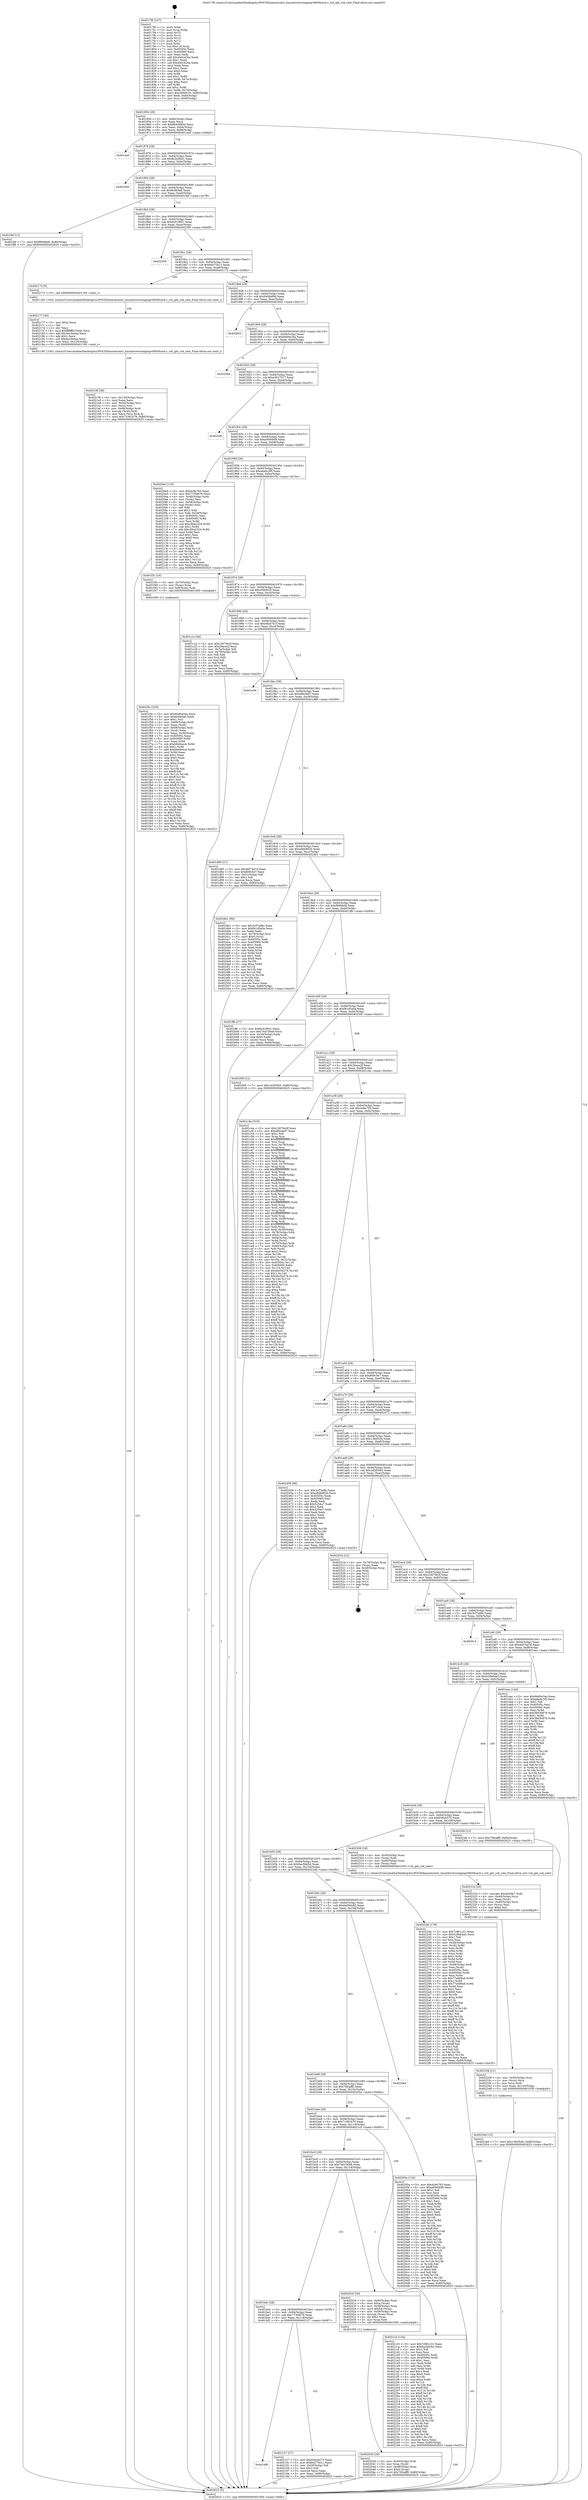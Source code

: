 digraph "0x4017f0" {
  label = "0x4017f0 (/mnt/c/Users/mathe/Desktop/tcc/POCII/binaries/extr_linuxdriversstagingvt6656card.c_vnt_get_cck_rate_Final-ollvm.out::main(0))"
  labelloc = "t"
  node[shape=record]

  Entry [label="",width=0.3,height=0.3,shape=circle,fillcolor=black,style=filled]
  "0x40185b" [label="{
     0x40185b [29]\l
     | [instrs]\l
     &nbsp;&nbsp;0x40185b \<+3\>: mov -0x80(%rbp),%eax\l
     &nbsp;&nbsp;0x40185e \<+2\>: mov %eax,%ecx\l
     &nbsp;&nbsp;0x401860 \<+6\>: sub $0x8b43885d,%ecx\l
     &nbsp;&nbsp;0x401866 \<+6\>: mov %eax,-0x94(%rbp)\l
     &nbsp;&nbsp;0x40186c \<+6\>: mov %ecx,-0x98(%rbp)\l
     &nbsp;&nbsp;0x401872 \<+6\>: je 0000000000401ea0 \<main+0x6b0\>\l
  }"]
  "0x401ea0" [label="{
     0x401ea0\l
  }", style=dashed]
  "0x401878" [label="{
     0x401878 [28]\l
     | [instrs]\l
     &nbsp;&nbsp;0x401878 \<+5\>: jmp 000000000040187d \<main+0x8d\>\l
     &nbsp;&nbsp;0x40187d \<+6\>: mov -0x94(%rbp),%eax\l
     &nbsp;&nbsp;0x401883 \<+5\>: sub $0x8c2e9b81,%eax\l
     &nbsp;&nbsp;0x401888 \<+6\>: mov %eax,-0x9c(%rbp)\l
     &nbsp;&nbsp;0x40188e \<+6\>: je 0000000000402365 \<main+0xb75\>\l
  }"]
  Exit [label="",width=0.3,height=0.3,shape=circle,fillcolor=black,style=filled,peripheries=2]
  "0x402365" [label="{
     0x402365\l
  }", style=dashed]
  "0x401894" [label="{
     0x401894 [28]\l
     | [instrs]\l
     &nbsp;&nbsp;0x401894 \<+5\>: jmp 0000000000401899 \<main+0xa9\>\l
     &nbsp;&nbsp;0x401899 \<+6\>: mov -0x94(%rbp),%eax\l
     &nbsp;&nbsp;0x40189f \<+5\>: sub $0x8c6fcfa6,%eax\l
     &nbsp;&nbsp;0x4018a4 \<+6\>: mov %eax,-0xa0(%rbp)\l
     &nbsp;&nbsp;0x4018aa \<+6\>: je 0000000000401fef \<main+0x7ff\>\l
  }"]
  "0x40234d" [label="{
     0x40234d [12]\l
     | [instrs]\l
     &nbsp;&nbsp;0x40234d \<+7\>: movl $0x136d5cfe,-0x80(%rbp)\l
     &nbsp;&nbsp;0x402354 \<+5\>: jmp 0000000000402625 \<main+0xe35\>\l
  }"]
  "0x401fef" [label="{
     0x401fef [12]\l
     | [instrs]\l
     &nbsp;&nbsp;0x401fef \<+7\>: movl $0xf90fdbf4,-0x80(%rbp)\l
     &nbsp;&nbsp;0x401ff6 \<+5\>: jmp 0000000000402625 \<main+0xe35\>\l
  }"]
  "0x4018b0" [label="{
     0x4018b0 [28]\l
     | [instrs]\l
     &nbsp;&nbsp;0x4018b0 \<+5\>: jmp 00000000004018b5 \<main+0xc5\>\l
     &nbsp;&nbsp;0x4018b5 \<+6\>: mov -0x94(%rbp),%eax\l
     &nbsp;&nbsp;0x4018bb \<+5\>: sub $0x8c91f601,%eax\l
     &nbsp;&nbsp;0x4018c0 \<+6\>: mov %eax,-0xa4(%rbp)\l
     &nbsp;&nbsp;0x4018c6 \<+6\>: je 0000000000402359 \<main+0xb69\>\l
  }"]
  "0x402338" [label="{
     0x402338 [21]\l
     | [instrs]\l
     &nbsp;&nbsp;0x402338 \<+4\>: mov -0x50(%rbp),%rcx\l
     &nbsp;&nbsp;0x40233c \<+3\>: mov (%rcx),%rcx\l
     &nbsp;&nbsp;0x40233f \<+3\>: mov %rcx,%rdi\l
     &nbsp;&nbsp;0x402342 \<+6\>: mov %eax,-0x124(%rbp)\l
     &nbsp;&nbsp;0x402348 \<+5\>: call 0000000000401030 \<free@plt\>\l
     | [calls]\l
     &nbsp;&nbsp;0x401030 \{1\} (unknown)\l
  }"]
  "0x402359" [label="{
     0x402359\l
  }", style=dashed]
  "0x4018cc" [label="{
     0x4018cc [28]\l
     | [instrs]\l
     &nbsp;&nbsp;0x4018cc \<+5\>: jmp 00000000004018d1 \<main+0xe1\>\l
     &nbsp;&nbsp;0x4018d1 \<+6\>: mov -0x94(%rbp),%eax\l
     &nbsp;&nbsp;0x4018d7 \<+5\>: sub $0x8d375a11,%eax\l
     &nbsp;&nbsp;0x4018dc \<+6\>: mov %eax,-0xa8(%rbp)\l
     &nbsp;&nbsp;0x4018e2 \<+6\>: je 0000000000402172 \<main+0x982\>\l
  }"]
  "0x40231b" [label="{
     0x40231b [29]\l
     | [instrs]\l
     &nbsp;&nbsp;0x40231b \<+10\>: movabs $0x4030b7,%rdi\l
     &nbsp;&nbsp;0x402325 \<+4\>: mov -0x40(%rbp),%rcx\l
     &nbsp;&nbsp;0x402329 \<+2\>: mov %eax,(%rcx)\l
     &nbsp;&nbsp;0x40232b \<+4\>: mov -0x40(%rbp),%rcx\l
     &nbsp;&nbsp;0x40232f \<+2\>: mov (%rcx),%esi\l
     &nbsp;&nbsp;0x402331 \<+2\>: mov $0x0,%al\l
     &nbsp;&nbsp;0x402333 \<+5\>: call 0000000000401040 \<printf@plt\>\l
     | [calls]\l
     &nbsp;&nbsp;0x401040 \{1\} (unknown)\l
  }"]
  "0x402172" [label="{
     0x402172 [5]\l
     | [instrs]\l
     &nbsp;&nbsp;0x402172 \<+5\>: call 0000000000401160 \<next_i\>\l
     | [calls]\l
     &nbsp;&nbsp;0x401160 \{100\} (/mnt/c/Users/mathe/Desktop/tcc/POCII/binaries/extr_linuxdriversstagingvt6656card.c_vnt_get_cck_rate_Final-ollvm.out::next_i)\l
  }"]
  "0x4018e8" [label="{
     0x4018e8 [28]\l
     | [instrs]\l
     &nbsp;&nbsp;0x4018e8 \<+5\>: jmp 00000000004018ed \<main+0xfd\>\l
     &nbsp;&nbsp;0x4018ed \<+6\>: mov -0x94(%rbp),%eax\l
     &nbsp;&nbsp;0x4018f3 \<+5\>: sub $0x940fa89d,%eax\l
     &nbsp;&nbsp;0x4018f8 \<+6\>: mov %eax,-0xac(%rbp)\l
     &nbsp;&nbsp;0x4018fe \<+6\>: je 0000000000402603 \<main+0xe13\>\l
  }"]
  "0x40219f" [label="{
     0x40219f [38]\l
     | [instrs]\l
     &nbsp;&nbsp;0x40219f \<+6\>: mov -0x120(%rbp),%ecx\l
     &nbsp;&nbsp;0x4021a5 \<+3\>: imul %eax,%ecx\l
     &nbsp;&nbsp;0x4021a8 \<+4\>: mov -0x50(%rbp),%rsi\l
     &nbsp;&nbsp;0x4021ac \<+3\>: mov (%rsi),%rsi\l
     &nbsp;&nbsp;0x4021af \<+4\>: mov -0x48(%rbp),%rdi\l
     &nbsp;&nbsp;0x4021b3 \<+3\>: movslq (%rdi),%rdi\l
     &nbsp;&nbsp;0x4021b6 \<+3\>: mov %ecx,(%rsi,%rdi,4)\l
     &nbsp;&nbsp;0x4021b9 \<+7\>: movl $0x71081b79,-0x80(%rbp)\l
     &nbsp;&nbsp;0x4021c0 \<+5\>: jmp 0000000000402625 \<main+0xe35\>\l
  }"]
  "0x402603" [label="{
     0x402603\l
  }", style=dashed]
  "0x401904" [label="{
     0x401904 [28]\l
     | [instrs]\l
     &nbsp;&nbsp;0x401904 \<+5\>: jmp 0000000000401909 \<main+0x119\>\l
     &nbsp;&nbsp;0x401909 \<+6\>: mov -0x94(%rbp),%eax\l
     &nbsp;&nbsp;0x40190f \<+5\>: sub $0x9dd0e34a,%eax\l
     &nbsp;&nbsp;0x401914 \<+6\>: mov %eax,-0xb0(%rbp)\l
     &nbsp;&nbsp;0x40191a \<+6\>: je 000000000040258d \<main+0xd9d\>\l
  }"]
  "0x402177" [label="{
     0x402177 [40]\l
     | [instrs]\l
     &nbsp;&nbsp;0x402177 \<+5\>: mov $0x2,%ecx\l
     &nbsp;&nbsp;0x40217c \<+1\>: cltd\l
     &nbsp;&nbsp;0x40217d \<+2\>: idiv %ecx\l
     &nbsp;&nbsp;0x40217f \<+6\>: imul $0xfffffffe,%edx,%ecx\l
     &nbsp;&nbsp;0x402185 \<+6\>: add $0x4ec5edaa,%ecx\l
     &nbsp;&nbsp;0x40218b \<+3\>: add $0x1,%ecx\l
     &nbsp;&nbsp;0x40218e \<+6\>: sub $0x4ec5edaa,%ecx\l
     &nbsp;&nbsp;0x402194 \<+6\>: mov %ecx,-0x120(%rbp)\l
     &nbsp;&nbsp;0x40219a \<+5\>: call 0000000000401160 \<next_i\>\l
     | [calls]\l
     &nbsp;&nbsp;0x401160 \{100\} (/mnt/c/Users/mathe/Desktop/tcc/POCII/binaries/extr_linuxdriversstagingvt6656card.c_vnt_get_cck_rate_Final-ollvm.out::next_i)\l
  }"]
  "0x40258d" [label="{
     0x40258d\l
  }", style=dashed]
  "0x401920" [label="{
     0x401920 [28]\l
     | [instrs]\l
     &nbsp;&nbsp;0x401920 \<+5\>: jmp 0000000000401925 \<main+0x135\>\l
     &nbsp;&nbsp;0x401925 \<+6\>: mov -0x94(%rbp),%eax\l
     &nbsp;&nbsp;0x40192b \<+5\>: sub $0xa3017517,%eax\l
     &nbsp;&nbsp;0x401930 \<+6\>: mov %eax,-0xb4(%rbp)\l
     &nbsp;&nbsp;0x401936 \<+6\>: je 00000000004023f5 \<main+0xc05\>\l
  }"]
  "0x401bf8" [label="{
     0x401bf8\l
  }", style=dashed]
  "0x4023f5" [label="{
     0x4023f5\l
  }", style=dashed]
  "0x40193c" [label="{
     0x40193c [28]\l
     | [instrs]\l
     &nbsp;&nbsp;0x40193c \<+5\>: jmp 0000000000401941 \<main+0x151\>\l
     &nbsp;&nbsp;0x401941 \<+6\>: mov -0x94(%rbp),%eax\l
     &nbsp;&nbsp;0x401947 \<+5\>: sub $0xa9560bf9,%eax\l
     &nbsp;&nbsp;0x40194c \<+6\>: mov %eax,-0xb8(%rbp)\l
     &nbsp;&nbsp;0x401952 \<+6\>: je 00000000004020e0 \<main+0x8f0\>\l
  }"]
  "0x402157" [label="{
     0x402157 [27]\l
     | [instrs]\l
     &nbsp;&nbsp;0x402157 \<+5\>: mov $0x636cb575,%eax\l
     &nbsp;&nbsp;0x40215c \<+5\>: mov $0x8d375a11,%ecx\l
     &nbsp;&nbsp;0x402161 \<+3\>: mov -0x29(%rbp),%dl\l
     &nbsp;&nbsp;0x402164 \<+3\>: test $0x1,%dl\l
     &nbsp;&nbsp;0x402167 \<+3\>: cmovne %ecx,%eax\l
     &nbsp;&nbsp;0x40216a \<+3\>: mov %eax,-0x80(%rbp)\l
     &nbsp;&nbsp;0x40216d \<+5\>: jmp 0000000000402625 \<main+0xe35\>\l
  }"]
  "0x4020e0" [label="{
     0x4020e0 [119]\l
     | [instrs]\l
     &nbsp;&nbsp;0x4020e0 \<+5\>: mov $0x4c8e793,%eax\l
     &nbsp;&nbsp;0x4020e5 \<+5\>: mov $0x773fd679,%ecx\l
     &nbsp;&nbsp;0x4020ea \<+4\>: mov -0x48(%rbp),%rdx\l
     &nbsp;&nbsp;0x4020ee \<+2\>: mov (%rdx),%esi\l
     &nbsp;&nbsp;0x4020f0 \<+4\>: mov -0x58(%rbp),%rdx\l
     &nbsp;&nbsp;0x4020f4 \<+2\>: cmp (%rdx),%esi\l
     &nbsp;&nbsp;0x4020f6 \<+4\>: setl %dil\l
     &nbsp;&nbsp;0x4020fa \<+4\>: and $0x1,%dil\l
     &nbsp;&nbsp;0x4020fe \<+4\>: mov %dil,-0x29(%rbp)\l
     &nbsp;&nbsp;0x402102 \<+7\>: mov 0x40505c,%esi\l
     &nbsp;&nbsp;0x402109 \<+8\>: mov 0x405060,%r8d\l
     &nbsp;&nbsp;0x402111 \<+3\>: mov %esi,%r9d\l
     &nbsp;&nbsp;0x402114 \<+7\>: sub $0xc60a2324,%r9d\l
     &nbsp;&nbsp;0x40211b \<+4\>: sub $0x1,%r9d\l
     &nbsp;&nbsp;0x40211f \<+7\>: add $0xc60a2324,%r9d\l
     &nbsp;&nbsp;0x402126 \<+4\>: imul %r9d,%esi\l
     &nbsp;&nbsp;0x40212a \<+3\>: and $0x1,%esi\l
     &nbsp;&nbsp;0x40212d \<+3\>: cmp $0x0,%esi\l
     &nbsp;&nbsp;0x402130 \<+4\>: sete %dil\l
     &nbsp;&nbsp;0x402134 \<+4\>: cmp $0xa,%r8d\l
     &nbsp;&nbsp;0x402138 \<+4\>: setl %r10b\l
     &nbsp;&nbsp;0x40213c \<+3\>: mov %dil,%r11b\l
     &nbsp;&nbsp;0x40213f \<+3\>: and %r10b,%r11b\l
     &nbsp;&nbsp;0x402142 \<+3\>: xor %r10b,%dil\l
     &nbsp;&nbsp;0x402145 \<+3\>: or %dil,%r11b\l
     &nbsp;&nbsp;0x402148 \<+4\>: test $0x1,%r11b\l
     &nbsp;&nbsp;0x40214c \<+3\>: cmovne %ecx,%eax\l
     &nbsp;&nbsp;0x40214f \<+3\>: mov %eax,-0x80(%rbp)\l
     &nbsp;&nbsp;0x402152 \<+5\>: jmp 0000000000402625 \<main+0xe35\>\l
  }"]
  "0x401958" [label="{
     0x401958 [28]\l
     | [instrs]\l
     &nbsp;&nbsp;0x401958 \<+5\>: jmp 000000000040195d \<main+0x16d\>\l
     &nbsp;&nbsp;0x40195d \<+6\>: mov -0x94(%rbp),%eax\l
     &nbsp;&nbsp;0x401963 \<+5\>: sub $0xaba9c3f5,%eax\l
     &nbsp;&nbsp;0x401968 \<+6\>: mov %eax,-0xbc(%rbp)\l
     &nbsp;&nbsp;0x40196e \<+6\>: je 0000000000401f3c \<main+0x74c\>\l
  }"]
  "0x40203d" [label="{
     0x40203d [29]\l
     | [instrs]\l
     &nbsp;&nbsp;0x40203d \<+4\>: mov -0x50(%rbp),%rdi\l
     &nbsp;&nbsp;0x402041 \<+3\>: mov %rax,(%rdi)\l
     &nbsp;&nbsp;0x402044 \<+4\>: mov -0x48(%rbp),%rax\l
     &nbsp;&nbsp;0x402048 \<+6\>: movl $0x0,(%rax)\l
     &nbsp;&nbsp;0x40204e \<+7\>: movl $0x70fcaff8,-0x80(%rbp)\l
     &nbsp;&nbsp;0x402055 \<+5\>: jmp 0000000000402625 \<main+0xe35\>\l
  }"]
  "0x401f3c" [label="{
     0x401f3c [16]\l
     | [instrs]\l
     &nbsp;&nbsp;0x401f3c \<+4\>: mov -0x70(%rbp),%rax\l
     &nbsp;&nbsp;0x401f40 \<+3\>: mov (%rax),%rax\l
     &nbsp;&nbsp;0x401f43 \<+4\>: mov 0x8(%rax),%rdi\l
     &nbsp;&nbsp;0x401f47 \<+5\>: call 0000000000401060 \<atoi@plt\>\l
     | [calls]\l
     &nbsp;&nbsp;0x401060 \{1\} (unknown)\l
  }"]
  "0x401974" [label="{
     0x401974 [28]\l
     | [instrs]\l
     &nbsp;&nbsp;0x401974 \<+5\>: jmp 0000000000401979 \<main+0x189\>\l
     &nbsp;&nbsp;0x401979 \<+6\>: mov -0x94(%rbp),%eax\l
     &nbsp;&nbsp;0x40197f \<+5\>: sub $0xc0f49c25,%eax\l
     &nbsp;&nbsp;0x401984 \<+6\>: mov %eax,-0xc0(%rbp)\l
     &nbsp;&nbsp;0x40198a \<+6\>: je 0000000000401c1e \<main+0x42e\>\l
  }"]
  "0x401bdc" [label="{
     0x401bdc [28]\l
     | [instrs]\l
     &nbsp;&nbsp;0x401bdc \<+5\>: jmp 0000000000401be1 \<main+0x3f1\>\l
     &nbsp;&nbsp;0x401be1 \<+6\>: mov -0x94(%rbp),%eax\l
     &nbsp;&nbsp;0x401be7 \<+5\>: sub $0x773fd679,%eax\l
     &nbsp;&nbsp;0x401bec \<+6\>: mov %eax,-0x118(%rbp)\l
     &nbsp;&nbsp;0x401bf2 \<+6\>: je 0000000000402157 \<main+0x967\>\l
  }"]
  "0x401c1e" [label="{
     0x401c1e [44]\l
     | [instrs]\l
     &nbsp;&nbsp;0x401c1e \<+5\>: mov $0x23679e3f,%eax\l
     &nbsp;&nbsp;0x401c23 \<+5\>: mov $0x26ace2f,%ecx\l
     &nbsp;&nbsp;0x401c28 \<+3\>: mov -0x7a(%rbp),%dl\l
     &nbsp;&nbsp;0x401c2b \<+4\>: mov -0x79(%rbp),%sil\l
     &nbsp;&nbsp;0x401c2f \<+3\>: mov %dl,%dil\l
     &nbsp;&nbsp;0x401c32 \<+3\>: and %sil,%dil\l
     &nbsp;&nbsp;0x401c35 \<+3\>: xor %sil,%dl\l
     &nbsp;&nbsp;0x401c38 \<+3\>: or %dl,%dil\l
     &nbsp;&nbsp;0x401c3b \<+4\>: test $0x1,%dil\l
     &nbsp;&nbsp;0x401c3f \<+3\>: cmovne %ecx,%eax\l
     &nbsp;&nbsp;0x401c42 \<+3\>: mov %eax,-0x80(%rbp)\l
     &nbsp;&nbsp;0x401c45 \<+5\>: jmp 0000000000402625 \<main+0xe35\>\l
  }"]
  "0x401990" [label="{
     0x401990 [28]\l
     | [instrs]\l
     &nbsp;&nbsp;0x401990 \<+5\>: jmp 0000000000401995 \<main+0x1a5\>\l
     &nbsp;&nbsp;0x401995 \<+6\>: mov -0x94(%rbp),%eax\l
     &nbsp;&nbsp;0x40199b \<+5\>: sub $0xd8a47b1f,%eax\l
     &nbsp;&nbsp;0x4019a0 \<+6\>: mov %eax,-0xc4(%rbp)\l
     &nbsp;&nbsp;0x4019a6 \<+6\>: je 0000000000401e34 \<main+0x644\>\l
  }"]
  "0x402625" [label="{
     0x402625 [5]\l
     | [instrs]\l
     &nbsp;&nbsp;0x402625 \<+5\>: jmp 000000000040185b \<main+0x6b\>\l
  }"]
  "0x4017f0" [label="{
     0x4017f0 [107]\l
     | [instrs]\l
     &nbsp;&nbsp;0x4017f0 \<+1\>: push %rbp\l
     &nbsp;&nbsp;0x4017f1 \<+3\>: mov %rsp,%rbp\l
     &nbsp;&nbsp;0x4017f4 \<+2\>: push %r15\l
     &nbsp;&nbsp;0x4017f6 \<+2\>: push %r14\l
     &nbsp;&nbsp;0x4017f8 \<+2\>: push %r13\l
     &nbsp;&nbsp;0x4017fa \<+2\>: push %r12\l
     &nbsp;&nbsp;0x4017fc \<+1\>: push %rbx\l
     &nbsp;&nbsp;0x4017fd \<+7\>: sub $0x118,%rsp\l
     &nbsp;&nbsp;0x401804 \<+7\>: mov 0x40505c,%eax\l
     &nbsp;&nbsp;0x40180b \<+7\>: mov 0x405060,%ecx\l
     &nbsp;&nbsp;0x401812 \<+2\>: mov %eax,%edx\l
     &nbsp;&nbsp;0x401814 \<+6\>: add $0x440c426a,%edx\l
     &nbsp;&nbsp;0x40181a \<+3\>: sub $0x1,%edx\l
     &nbsp;&nbsp;0x40181d \<+6\>: sub $0x440c426a,%edx\l
     &nbsp;&nbsp;0x401823 \<+3\>: imul %edx,%eax\l
     &nbsp;&nbsp;0x401826 \<+3\>: and $0x1,%eax\l
     &nbsp;&nbsp;0x401829 \<+3\>: cmp $0x0,%eax\l
     &nbsp;&nbsp;0x40182c \<+4\>: sete %r8b\l
     &nbsp;&nbsp;0x401830 \<+4\>: and $0x1,%r8b\l
     &nbsp;&nbsp;0x401834 \<+4\>: mov %r8b,-0x7a(%rbp)\l
     &nbsp;&nbsp;0x401838 \<+3\>: cmp $0xa,%ecx\l
     &nbsp;&nbsp;0x40183b \<+4\>: setl %r8b\l
     &nbsp;&nbsp;0x40183f \<+4\>: and $0x1,%r8b\l
     &nbsp;&nbsp;0x401843 \<+4\>: mov %r8b,-0x79(%rbp)\l
     &nbsp;&nbsp;0x401847 \<+7\>: movl $0xc0f49c25,-0x80(%rbp)\l
     &nbsp;&nbsp;0x40184e \<+6\>: mov %edi,-0x84(%rbp)\l
     &nbsp;&nbsp;0x401854 \<+7\>: mov %rsi,-0x90(%rbp)\l
  }"]
  "0x402016" [label="{
     0x402016 [39]\l
     | [instrs]\l
     &nbsp;&nbsp;0x402016 \<+4\>: mov -0x60(%rbp),%rax\l
     &nbsp;&nbsp;0x40201a \<+6\>: movl $0xa,(%rax)\l
     &nbsp;&nbsp;0x402020 \<+4\>: mov -0x58(%rbp),%rax\l
     &nbsp;&nbsp;0x402024 \<+6\>: movl $0x64,(%rax)\l
     &nbsp;&nbsp;0x40202a \<+4\>: mov -0x58(%rbp),%rax\l
     &nbsp;&nbsp;0x40202e \<+3\>: movslq (%rax),%rax\l
     &nbsp;&nbsp;0x402031 \<+4\>: shl $0x2,%rax\l
     &nbsp;&nbsp;0x402035 \<+3\>: mov %rax,%rdi\l
     &nbsp;&nbsp;0x402038 \<+5\>: call 0000000000401050 \<malloc@plt\>\l
     | [calls]\l
     &nbsp;&nbsp;0x401050 \{1\} (unknown)\l
  }"]
  "0x401e34" [label="{
     0x401e34\l
  }", style=dashed]
  "0x4019ac" [label="{
     0x4019ac [28]\l
     | [instrs]\l
     &nbsp;&nbsp;0x4019ac \<+5\>: jmp 00000000004019b1 \<main+0x1c1\>\l
     &nbsp;&nbsp;0x4019b1 \<+6\>: mov -0x94(%rbp),%eax\l
     &nbsp;&nbsp;0x4019b7 \<+5\>: sub $0xe8bc6ef7,%eax\l
     &nbsp;&nbsp;0x4019bc \<+6\>: mov %eax,-0xc8(%rbp)\l
     &nbsp;&nbsp;0x4019c2 \<+6\>: je 0000000000401d89 \<main+0x599\>\l
  }"]
  "0x401bc0" [label="{
     0x401bc0 [28]\l
     | [instrs]\l
     &nbsp;&nbsp;0x401bc0 \<+5\>: jmp 0000000000401bc5 \<main+0x3d5\>\l
     &nbsp;&nbsp;0x401bc5 \<+6\>: mov -0x94(%rbp),%eax\l
     &nbsp;&nbsp;0x401bcb \<+5\>: sub $0x74d15648,%eax\l
     &nbsp;&nbsp;0x401bd0 \<+6\>: mov %eax,-0x114(%rbp)\l
     &nbsp;&nbsp;0x401bd6 \<+6\>: je 0000000000402016 \<main+0x826\>\l
  }"]
  "0x401d89" [label="{
     0x401d89 [27]\l
     | [instrs]\l
     &nbsp;&nbsp;0x401d89 \<+5\>: mov $0x4fd74d7d,%eax\l
     &nbsp;&nbsp;0x401d8e \<+5\>: mov $0x809c5e7,%ecx\l
     &nbsp;&nbsp;0x401d93 \<+3\>: mov -0x31(%rbp),%dl\l
     &nbsp;&nbsp;0x401d96 \<+3\>: test $0x1,%dl\l
     &nbsp;&nbsp;0x401d99 \<+3\>: cmovne %ecx,%eax\l
     &nbsp;&nbsp;0x401d9c \<+3\>: mov %eax,-0x80(%rbp)\l
     &nbsp;&nbsp;0x401d9f \<+5\>: jmp 0000000000402625 \<main+0xe35\>\l
  }"]
  "0x4019c8" [label="{
     0x4019c8 [28]\l
     | [instrs]\l
     &nbsp;&nbsp;0x4019c8 \<+5\>: jmp 00000000004019cd \<main+0x1dd\>\l
     &nbsp;&nbsp;0x4019cd \<+6\>: mov -0x94(%rbp),%eax\l
     &nbsp;&nbsp;0x4019d3 \<+5\>: sub $0xe8db882b,%eax\l
     &nbsp;&nbsp;0x4019d8 \<+6\>: mov %eax,-0xcc(%rbp)\l
     &nbsp;&nbsp;0x4019de \<+6\>: je 00000000004024b1 \<main+0xcc1\>\l
  }"]
  "0x4021c5" [label="{
     0x4021c5 [134]\l
     | [instrs]\l
     &nbsp;&nbsp;0x4021c5 \<+5\>: mov $0x7c861c31,%eax\l
     &nbsp;&nbsp;0x4021ca \<+5\>: mov $0x6ac5bb54,%ecx\l
     &nbsp;&nbsp;0x4021cf \<+2\>: mov $0x1,%dl\l
     &nbsp;&nbsp;0x4021d1 \<+2\>: xor %esi,%esi\l
     &nbsp;&nbsp;0x4021d3 \<+7\>: mov 0x40505c,%edi\l
     &nbsp;&nbsp;0x4021da \<+8\>: mov 0x405060,%r8d\l
     &nbsp;&nbsp;0x4021e2 \<+3\>: sub $0x1,%esi\l
     &nbsp;&nbsp;0x4021e5 \<+3\>: mov %edi,%r9d\l
     &nbsp;&nbsp;0x4021e8 \<+3\>: add %esi,%r9d\l
     &nbsp;&nbsp;0x4021eb \<+4\>: imul %r9d,%edi\l
     &nbsp;&nbsp;0x4021ef \<+3\>: and $0x1,%edi\l
     &nbsp;&nbsp;0x4021f2 \<+3\>: cmp $0x0,%edi\l
     &nbsp;&nbsp;0x4021f5 \<+4\>: sete %r10b\l
     &nbsp;&nbsp;0x4021f9 \<+4\>: cmp $0xa,%r8d\l
     &nbsp;&nbsp;0x4021fd \<+4\>: setl %r11b\l
     &nbsp;&nbsp;0x402201 \<+3\>: mov %r10b,%bl\l
     &nbsp;&nbsp;0x402204 \<+3\>: xor $0xff,%bl\l
     &nbsp;&nbsp;0x402207 \<+3\>: mov %r11b,%r14b\l
     &nbsp;&nbsp;0x40220a \<+4\>: xor $0xff,%r14b\l
     &nbsp;&nbsp;0x40220e \<+3\>: xor $0x0,%dl\l
     &nbsp;&nbsp;0x402211 \<+3\>: mov %bl,%r15b\l
     &nbsp;&nbsp;0x402214 \<+4\>: and $0x0,%r15b\l
     &nbsp;&nbsp;0x402218 \<+3\>: and %dl,%r10b\l
     &nbsp;&nbsp;0x40221b \<+3\>: mov %r14b,%r12b\l
     &nbsp;&nbsp;0x40221e \<+4\>: and $0x0,%r12b\l
     &nbsp;&nbsp;0x402222 \<+3\>: and %dl,%r11b\l
     &nbsp;&nbsp;0x402225 \<+3\>: or %r10b,%r15b\l
     &nbsp;&nbsp;0x402228 \<+3\>: or %r11b,%r12b\l
     &nbsp;&nbsp;0x40222b \<+3\>: xor %r12b,%r15b\l
     &nbsp;&nbsp;0x40222e \<+3\>: or %r14b,%bl\l
     &nbsp;&nbsp;0x402231 \<+3\>: xor $0xff,%bl\l
     &nbsp;&nbsp;0x402234 \<+3\>: or $0x0,%dl\l
     &nbsp;&nbsp;0x402237 \<+2\>: and %dl,%bl\l
     &nbsp;&nbsp;0x402239 \<+3\>: or %bl,%r15b\l
     &nbsp;&nbsp;0x40223c \<+4\>: test $0x1,%r15b\l
     &nbsp;&nbsp;0x402240 \<+3\>: cmovne %ecx,%eax\l
     &nbsp;&nbsp;0x402243 \<+3\>: mov %eax,-0x80(%rbp)\l
     &nbsp;&nbsp;0x402246 \<+5\>: jmp 0000000000402625 \<main+0xe35\>\l
  }"]
  "0x4024b1" [label="{
     0x4024b1 [94]\l
     | [instrs]\l
     &nbsp;&nbsp;0x4024b1 \<+5\>: mov $0x3cf7a98c,%eax\l
     &nbsp;&nbsp;0x4024b6 \<+5\>: mov $0xfb1d5a0a,%ecx\l
     &nbsp;&nbsp;0x4024bb \<+2\>: xor %edx,%edx\l
     &nbsp;&nbsp;0x4024bd \<+4\>: mov -0x78(%rbp),%rsi\l
     &nbsp;&nbsp;0x4024c1 \<+6\>: movl $0x0,(%rsi)\l
     &nbsp;&nbsp;0x4024c7 \<+7\>: mov 0x40505c,%edi\l
     &nbsp;&nbsp;0x4024ce \<+8\>: mov 0x405060,%r8d\l
     &nbsp;&nbsp;0x4024d6 \<+3\>: sub $0x1,%edx\l
     &nbsp;&nbsp;0x4024d9 \<+3\>: mov %edi,%r9d\l
     &nbsp;&nbsp;0x4024dc \<+3\>: add %edx,%r9d\l
     &nbsp;&nbsp;0x4024df \<+4\>: imul %r9d,%edi\l
     &nbsp;&nbsp;0x4024e3 \<+3\>: and $0x1,%edi\l
     &nbsp;&nbsp;0x4024e6 \<+3\>: cmp $0x0,%edi\l
     &nbsp;&nbsp;0x4024e9 \<+4\>: sete %r10b\l
     &nbsp;&nbsp;0x4024ed \<+4\>: cmp $0xa,%r8d\l
     &nbsp;&nbsp;0x4024f1 \<+4\>: setl %r11b\l
     &nbsp;&nbsp;0x4024f5 \<+3\>: mov %r10b,%bl\l
     &nbsp;&nbsp;0x4024f8 \<+3\>: and %r11b,%bl\l
     &nbsp;&nbsp;0x4024fb \<+3\>: xor %r11b,%r10b\l
     &nbsp;&nbsp;0x4024fe \<+3\>: or %r10b,%bl\l
     &nbsp;&nbsp;0x402501 \<+3\>: test $0x1,%bl\l
     &nbsp;&nbsp;0x402504 \<+3\>: cmovne %ecx,%eax\l
     &nbsp;&nbsp;0x402507 \<+3\>: mov %eax,-0x80(%rbp)\l
     &nbsp;&nbsp;0x40250a \<+5\>: jmp 0000000000402625 \<main+0xe35\>\l
  }"]
  "0x4019e4" [label="{
     0x4019e4 [28]\l
     | [instrs]\l
     &nbsp;&nbsp;0x4019e4 \<+5\>: jmp 00000000004019e9 \<main+0x1f9\>\l
     &nbsp;&nbsp;0x4019e9 \<+6\>: mov -0x94(%rbp),%eax\l
     &nbsp;&nbsp;0x4019ef \<+5\>: sub $0xf90fdbf4,%eax\l
     &nbsp;&nbsp;0x4019f4 \<+6\>: mov %eax,-0xd0(%rbp)\l
     &nbsp;&nbsp;0x4019fa \<+6\>: je 0000000000401ffb \<main+0x80b\>\l
  }"]
  "0x401ba4" [label="{
     0x401ba4 [28]\l
     | [instrs]\l
     &nbsp;&nbsp;0x401ba4 \<+5\>: jmp 0000000000401ba9 \<main+0x3b9\>\l
     &nbsp;&nbsp;0x401ba9 \<+6\>: mov -0x94(%rbp),%eax\l
     &nbsp;&nbsp;0x401baf \<+5\>: sub $0x71081b79,%eax\l
     &nbsp;&nbsp;0x401bb4 \<+6\>: mov %eax,-0x110(%rbp)\l
     &nbsp;&nbsp;0x401bba \<+6\>: je 00000000004021c5 \<main+0x9d5\>\l
  }"]
  "0x401ffb" [label="{
     0x401ffb [27]\l
     | [instrs]\l
     &nbsp;&nbsp;0x401ffb \<+5\>: mov $0x8c91f601,%eax\l
     &nbsp;&nbsp;0x402000 \<+5\>: mov $0x74d15648,%ecx\l
     &nbsp;&nbsp;0x402005 \<+3\>: mov -0x30(%rbp),%edx\l
     &nbsp;&nbsp;0x402008 \<+3\>: cmp $0x0,%edx\l
     &nbsp;&nbsp;0x40200b \<+3\>: cmove %ecx,%eax\l
     &nbsp;&nbsp;0x40200e \<+3\>: mov %eax,-0x80(%rbp)\l
     &nbsp;&nbsp;0x402011 \<+5\>: jmp 0000000000402625 \<main+0xe35\>\l
  }"]
  "0x401a00" [label="{
     0x401a00 [28]\l
     | [instrs]\l
     &nbsp;&nbsp;0x401a00 \<+5\>: jmp 0000000000401a05 \<main+0x215\>\l
     &nbsp;&nbsp;0x401a05 \<+6\>: mov -0x94(%rbp),%eax\l
     &nbsp;&nbsp;0x401a0b \<+5\>: sub $0xfb1d5a0a,%eax\l
     &nbsp;&nbsp;0x401a10 \<+6\>: mov %eax,-0xd4(%rbp)\l
     &nbsp;&nbsp;0x401a16 \<+6\>: je 000000000040250f \<main+0xd1f\>\l
  }"]
  "0x40205a" [label="{
     0x40205a [134]\l
     | [instrs]\l
     &nbsp;&nbsp;0x40205a \<+5\>: mov $0x4c8e793,%eax\l
     &nbsp;&nbsp;0x40205f \<+5\>: mov $0xa9560bf9,%ecx\l
     &nbsp;&nbsp;0x402064 \<+2\>: mov $0x1,%dl\l
     &nbsp;&nbsp;0x402066 \<+2\>: xor %esi,%esi\l
     &nbsp;&nbsp;0x402068 \<+7\>: mov 0x40505c,%edi\l
     &nbsp;&nbsp;0x40206f \<+8\>: mov 0x405060,%r8d\l
     &nbsp;&nbsp;0x402077 \<+3\>: sub $0x1,%esi\l
     &nbsp;&nbsp;0x40207a \<+3\>: mov %edi,%r9d\l
     &nbsp;&nbsp;0x40207d \<+3\>: add %esi,%r9d\l
     &nbsp;&nbsp;0x402080 \<+4\>: imul %r9d,%edi\l
     &nbsp;&nbsp;0x402084 \<+3\>: and $0x1,%edi\l
     &nbsp;&nbsp;0x402087 \<+3\>: cmp $0x0,%edi\l
     &nbsp;&nbsp;0x40208a \<+4\>: sete %r10b\l
     &nbsp;&nbsp;0x40208e \<+4\>: cmp $0xa,%r8d\l
     &nbsp;&nbsp;0x402092 \<+4\>: setl %r11b\l
     &nbsp;&nbsp;0x402096 \<+3\>: mov %r10b,%bl\l
     &nbsp;&nbsp;0x402099 \<+3\>: xor $0xff,%bl\l
     &nbsp;&nbsp;0x40209c \<+3\>: mov %r11b,%r14b\l
     &nbsp;&nbsp;0x40209f \<+4\>: xor $0xff,%r14b\l
     &nbsp;&nbsp;0x4020a3 \<+3\>: xor $0x0,%dl\l
     &nbsp;&nbsp;0x4020a6 \<+3\>: mov %bl,%r15b\l
     &nbsp;&nbsp;0x4020a9 \<+4\>: and $0x0,%r15b\l
     &nbsp;&nbsp;0x4020ad \<+3\>: and %dl,%r10b\l
     &nbsp;&nbsp;0x4020b0 \<+3\>: mov %r14b,%r12b\l
     &nbsp;&nbsp;0x4020b3 \<+4\>: and $0x0,%r12b\l
     &nbsp;&nbsp;0x4020b7 \<+3\>: and %dl,%r11b\l
     &nbsp;&nbsp;0x4020ba \<+3\>: or %r10b,%r15b\l
     &nbsp;&nbsp;0x4020bd \<+3\>: or %r11b,%r12b\l
     &nbsp;&nbsp;0x4020c0 \<+3\>: xor %r12b,%r15b\l
     &nbsp;&nbsp;0x4020c3 \<+3\>: or %r14b,%bl\l
     &nbsp;&nbsp;0x4020c6 \<+3\>: xor $0xff,%bl\l
     &nbsp;&nbsp;0x4020c9 \<+3\>: or $0x0,%dl\l
     &nbsp;&nbsp;0x4020cc \<+2\>: and %dl,%bl\l
     &nbsp;&nbsp;0x4020ce \<+3\>: or %bl,%r15b\l
     &nbsp;&nbsp;0x4020d1 \<+4\>: test $0x1,%r15b\l
     &nbsp;&nbsp;0x4020d5 \<+3\>: cmovne %ecx,%eax\l
     &nbsp;&nbsp;0x4020d8 \<+3\>: mov %eax,-0x80(%rbp)\l
     &nbsp;&nbsp;0x4020db \<+5\>: jmp 0000000000402625 \<main+0xe35\>\l
  }"]
  "0x40250f" [label="{
     0x40250f [12]\l
     | [instrs]\l
     &nbsp;&nbsp;0x40250f \<+7\>: movl $0x1d2f5065,-0x80(%rbp)\l
     &nbsp;&nbsp;0x402516 \<+5\>: jmp 0000000000402625 \<main+0xe35\>\l
  }"]
  "0x401a1c" [label="{
     0x401a1c [28]\l
     | [instrs]\l
     &nbsp;&nbsp;0x401a1c \<+5\>: jmp 0000000000401a21 \<main+0x231\>\l
     &nbsp;&nbsp;0x401a21 \<+6\>: mov -0x94(%rbp),%eax\l
     &nbsp;&nbsp;0x401a27 \<+5\>: sub $0x26ace2f,%eax\l
     &nbsp;&nbsp;0x401a2c \<+6\>: mov %eax,-0xd8(%rbp)\l
     &nbsp;&nbsp;0x401a32 \<+6\>: je 0000000000401c4a \<main+0x45a\>\l
  }"]
  "0x401b88" [label="{
     0x401b88 [28]\l
     | [instrs]\l
     &nbsp;&nbsp;0x401b88 \<+5\>: jmp 0000000000401b8d \<main+0x39d\>\l
     &nbsp;&nbsp;0x401b8d \<+6\>: mov -0x94(%rbp),%eax\l
     &nbsp;&nbsp;0x401b93 \<+5\>: sub $0x70fcaff8,%eax\l
     &nbsp;&nbsp;0x401b98 \<+6\>: mov %eax,-0x10c(%rbp)\l
     &nbsp;&nbsp;0x401b9e \<+6\>: je 000000000040205a \<main+0x86a\>\l
  }"]
  "0x401c4a" [label="{
     0x401c4a [319]\l
     | [instrs]\l
     &nbsp;&nbsp;0x401c4a \<+5\>: mov $0x23679e3f,%eax\l
     &nbsp;&nbsp;0x401c4f \<+5\>: mov $0xe8bc6ef7,%ecx\l
     &nbsp;&nbsp;0x401c54 \<+2\>: mov $0x1,%dl\l
     &nbsp;&nbsp;0x401c56 \<+3\>: mov %rsp,%rsi\l
     &nbsp;&nbsp;0x401c59 \<+4\>: add $0xfffffffffffffff0,%rsi\l
     &nbsp;&nbsp;0x401c5d \<+3\>: mov %rsi,%rsp\l
     &nbsp;&nbsp;0x401c60 \<+4\>: mov %rsi,-0x78(%rbp)\l
     &nbsp;&nbsp;0x401c64 \<+3\>: mov %rsp,%rsi\l
     &nbsp;&nbsp;0x401c67 \<+4\>: add $0xfffffffffffffff0,%rsi\l
     &nbsp;&nbsp;0x401c6b \<+3\>: mov %rsi,%rsp\l
     &nbsp;&nbsp;0x401c6e \<+3\>: mov %rsp,%rdi\l
     &nbsp;&nbsp;0x401c71 \<+4\>: add $0xfffffffffffffff0,%rdi\l
     &nbsp;&nbsp;0x401c75 \<+3\>: mov %rdi,%rsp\l
     &nbsp;&nbsp;0x401c78 \<+4\>: mov %rdi,-0x70(%rbp)\l
     &nbsp;&nbsp;0x401c7c \<+3\>: mov %rsp,%rdi\l
     &nbsp;&nbsp;0x401c7f \<+4\>: add $0xfffffffffffffff0,%rdi\l
     &nbsp;&nbsp;0x401c83 \<+3\>: mov %rdi,%rsp\l
     &nbsp;&nbsp;0x401c86 \<+4\>: mov %rdi,-0x68(%rbp)\l
     &nbsp;&nbsp;0x401c8a \<+3\>: mov %rsp,%rdi\l
     &nbsp;&nbsp;0x401c8d \<+4\>: add $0xfffffffffffffff0,%rdi\l
     &nbsp;&nbsp;0x401c91 \<+3\>: mov %rdi,%rsp\l
     &nbsp;&nbsp;0x401c94 \<+4\>: mov %rdi,-0x60(%rbp)\l
     &nbsp;&nbsp;0x401c98 \<+3\>: mov %rsp,%rdi\l
     &nbsp;&nbsp;0x401c9b \<+4\>: add $0xfffffffffffffff0,%rdi\l
     &nbsp;&nbsp;0x401c9f \<+3\>: mov %rdi,%rsp\l
     &nbsp;&nbsp;0x401ca2 \<+4\>: mov %rdi,-0x58(%rbp)\l
     &nbsp;&nbsp;0x401ca6 \<+3\>: mov %rsp,%rdi\l
     &nbsp;&nbsp;0x401ca9 \<+4\>: add $0xfffffffffffffff0,%rdi\l
     &nbsp;&nbsp;0x401cad \<+3\>: mov %rdi,%rsp\l
     &nbsp;&nbsp;0x401cb0 \<+4\>: mov %rdi,-0x50(%rbp)\l
     &nbsp;&nbsp;0x401cb4 \<+3\>: mov %rsp,%rdi\l
     &nbsp;&nbsp;0x401cb7 \<+4\>: add $0xfffffffffffffff0,%rdi\l
     &nbsp;&nbsp;0x401cbb \<+3\>: mov %rdi,%rsp\l
     &nbsp;&nbsp;0x401cbe \<+4\>: mov %rdi,-0x48(%rbp)\l
     &nbsp;&nbsp;0x401cc2 \<+3\>: mov %rsp,%rdi\l
     &nbsp;&nbsp;0x401cc5 \<+4\>: add $0xfffffffffffffff0,%rdi\l
     &nbsp;&nbsp;0x401cc9 \<+3\>: mov %rdi,%rsp\l
     &nbsp;&nbsp;0x401ccc \<+4\>: mov %rdi,-0x40(%rbp)\l
     &nbsp;&nbsp;0x401cd0 \<+4\>: mov -0x78(%rbp),%rdi\l
     &nbsp;&nbsp;0x401cd4 \<+6\>: movl $0x0,(%rdi)\l
     &nbsp;&nbsp;0x401cda \<+7\>: mov -0x84(%rbp),%r8d\l
     &nbsp;&nbsp;0x401ce1 \<+3\>: mov %r8d,(%rsi)\l
     &nbsp;&nbsp;0x401ce4 \<+4\>: mov -0x70(%rbp),%rdi\l
     &nbsp;&nbsp;0x401ce8 \<+7\>: mov -0x90(%rbp),%r9\l
     &nbsp;&nbsp;0x401cef \<+3\>: mov %r9,(%rdi)\l
     &nbsp;&nbsp;0x401cf2 \<+3\>: cmpl $0x2,(%rsi)\l
     &nbsp;&nbsp;0x401cf5 \<+4\>: setne %r10b\l
     &nbsp;&nbsp;0x401cf9 \<+4\>: and $0x1,%r10b\l
     &nbsp;&nbsp;0x401cfd \<+4\>: mov %r10b,-0x31(%rbp)\l
     &nbsp;&nbsp;0x401d01 \<+8\>: mov 0x40505c,%r11d\l
     &nbsp;&nbsp;0x401d09 \<+7\>: mov 0x405060,%ebx\l
     &nbsp;&nbsp;0x401d10 \<+3\>: mov %r11d,%r14d\l
     &nbsp;&nbsp;0x401d13 \<+7\>: sub $0x4bc5a278,%r14d\l
     &nbsp;&nbsp;0x401d1a \<+4\>: sub $0x1,%r14d\l
     &nbsp;&nbsp;0x401d1e \<+7\>: add $0x4bc5a278,%r14d\l
     &nbsp;&nbsp;0x401d25 \<+4\>: imul %r14d,%r11d\l
     &nbsp;&nbsp;0x401d29 \<+4\>: and $0x1,%r11d\l
     &nbsp;&nbsp;0x401d2d \<+4\>: cmp $0x0,%r11d\l
     &nbsp;&nbsp;0x401d31 \<+4\>: sete %r10b\l
     &nbsp;&nbsp;0x401d35 \<+3\>: cmp $0xa,%ebx\l
     &nbsp;&nbsp;0x401d38 \<+4\>: setl %r15b\l
     &nbsp;&nbsp;0x401d3c \<+3\>: mov %r10b,%r12b\l
     &nbsp;&nbsp;0x401d3f \<+4\>: xor $0xff,%r12b\l
     &nbsp;&nbsp;0x401d43 \<+3\>: mov %r15b,%r13b\l
     &nbsp;&nbsp;0x401d46 \<+4\>: xor $0xff,%r13b\l
     &nbsp;&nbsp;0x401d4a \<+3\>: xor $0x1,%dl\l
     &nbsp;&nbsp;0x401d4d \<+3\>: mov %r12b,%sil\l
     &nbsp;&nbsp;0x401d50 \<+4\>: and $0xff,%sil\l
     &nbsp;&nbsp;0x401d54 \<+3\>: and %dl,%r10b\l
     &nbsp;&nbsp;0x401d57 \<+3\>: mov %r13b,%dil\l
     &nbsp;&nbsp;0x401d5a \<+4\>: and $0xff,%dil\l
     &nbsp;&nbsp;0x401d5e \<+3\>: and %dl,%r15b\l
     &nbsp;&nbsp;0x401d61 \<+3\>: or %r10b,%sil\l
     &nbsp;&nbsp;0x401d64 \<+3\>: or %r15b,%dil\l
     &nbsp;&nbsp;0x401d67 \<+3\>: xor %dil,%sil\l
     &nbsp;&nbsp;0x401d6a \<+3\>: or %r13b,%r12b\l
     &nbsp;&nbsp;0x401d6d \<+4\>: xor $0xff,%r12b\l
     &nbsp;&nbsp;0x401d71 \<+3\>: or $0x1,%dl\l
     &nbsp;&nbsp;0x401d74 \<+3\>: and %dl,%r12b\l
     &nbsp;&nbsp;0x401d77 \<+3\>: or %r12b,%sil\l
     &nbsp;&nbsp;0x401d7a \<+4\>: test $0x1,%sil\l
     &nbsp;&nbsp;0x401d7e \<+3\>: cmovne %ecx,%eax\l
     &nbsp;&nbsp;0x401d81 \<+3\>: mov %eax,-0x80(%rbp)\l
     &nbsp;&nbsp;0x401d84 \<+5\>: jmp 0000000000402625 \<main+0xe35\>\l
  }"]
  "0x401a38" [label="{
     0x401a38 [28]\l
     | [instrs]\l
     &nbsp;&nbsp;0x401a38 \<+5\>: jmp 0000000000401a3d \<main+0x24d\>\l
     &nbsp;&nbsp;0x401a3d \<+6\>: mov -0x94(%rbp),%eax\l
     &nbsp;&nbsp;0x401a43 \<+5\>: sub $0x4c8e793,%eax\l
     &nbsp;&nbsp;0x401a48 \<+6\>: mov %eax,-0xdc(%rbp)\l
     &nbsp;&nbsp;0x401a4e \<+6\>: je 00000000004025ba \<main+0xdca\>\l
  }"]
  "0x40244d" [label="{
     0x40244d\l
  }", style=dashed]
  "0x401b6c" [label="{
     0x401b6c [28]\l
     | [instrs]\l
     &nbsp;&nbsp;0x401b6c \<+5\>: jmp 0000000000401b71 \<main+0x381\>\l
     &nbsp;&nbsp;0x401b71 \<+6\>: mov -0x94(%rbp),%eax\l
     &nbsp;&nbsp;0x401b77 \<+5\>: sub $0x6e090e83,%eax\l
     &nbsp;&nbsp;0x401b7c \<+6\>: mov %eax,-0x108(%rbp)\l
     &nbsp;&nbsp;0x401b82 \<+6\>: je 000000000040244d \<main+0xc5d\>\l
  }"]
  "0x4025ba" [label="{
     0x4025ba\l
  }", style=dashed]
  "0x401a54" [label="{
     0x401a54 [28]\l
     | [instrs]\l
     &nbsp;&nbsp;0x401a54 \<+5\>: jmp 0000000000401a59 \<main+0x269\>\l
     &nbsp;&nbsp;0x401a59 \<+6\>: mov -0x94(%rbp),%eax\l
     &nbsp;&nbsp;0x401a5f \<+5\>: sub $0x809c5e7,%eax\l
     &nbsp;&nbsp;0x401a64 \<+6\>: mov %eax,-0xe0(%rbp)\l
     &nbsp;&nbsp;0x401a6a \<+6\>: je 0000000000401da4 \<main+0x5b4\>\l
  }"]
  "0x40224b" [label="{
     0x40224b [178]\l
     | [instrs]\l
     &nbsp;&nbsp;0x40224b \<+5\>: mov $0x7c861c31,%eax\l
     &nbsp;&nbsp;0x402250 \<+5\>: mov $0x528b64a5,%ecx\l
     &nbsp;&nbsp;0x402255 \<+2\>: mov $0x1,%dl\l
     &nbsp;&nbsp;0x402257 \<+2\>: xor %esi,%esi\l
     &nbsp;&nbsp;0x402259 \<+4\>: mov -0x48(%rbp),%rdi\l
     &nbsp;&nbsp;0x40225d \<+3\>: mov (%rdi),%r8d\l
     &nbsp;&nbsp;0x402260 \<+3\>: mov %esi,%r9d\l
     &nbsp;&nbsp;0x402263 \<+3\>: sub %r8d,%r9d\l
     &nbsp;&nbsp;0x402266 \<+3\>: mov %esi,%r8d\l
     &nbsp;&nbsp;0x402269 \<+4\>: sub $0x1,%r8d\l
     &nbsp;&nbsp;0x40226d \<+3\>: add %r8d,%r9d\l
     &nbsp;&nbsp;0x402270 \<+3\>: sub %r9d,%esi\l
     &nbsp;&nbsp;0x402273 \<+4\>: mov -0x48(%rbp),%rdi\l
     &nbsp;&nbsp;0x402277 \<+2\>: mov %esi,(%rdi)\l
     &nbsp;&nbsp;0x402279 \<+7\>: mov 0x40505c,%esi\l
     &nbsp;&nbsp;0x402280 \<+8\>: mov 0x405060,%r8d\l
     &nbsp;&nbsp;0x402288 \<+3\>: mov %esi,%r9d\l
     &nbsp;&nbsp;0x40228b \<+7\>: sub $0x77a689a8,%r9d\l
     &nbsp;&nbsp;0x402292 \<+4\>: sub $0x1,%r9d\l
     &nbsp;&nbsp;0x402296 \<+7\>: add $0x77a689a8,%r9d\l
     &nbsp;&nbsp;0x40229d \<+4\>: imul %r9d,%esi\l
     &nbsp;&nbsp;0x4022a1 \<+3\>: and $0x1,%esi\l
     &nbsp;&nbsp;0x4022a4 \<+3\>: cmp $0x0,%esi\l
     &nbsp;&nbsp;0x4022a7 \<+4\>: sete %r10b\l
     &nbsp;&nbsp;0x4022ab \<+4\>: cmp $0xa,%r8d\l
     &nbsp;&nbsp;0x4022af \<+4\>: setl %r11b\l
     &nbsp;&nbsp;0x4022b3 \<+3\>: mov %r10b,%bl\l
     &nbsp;&nbsp;0x4022b6 \<+3\>: xor $0xff,%bl\l
     &nbsp;&nbsp;0x4022b9 \<+3\>: mov %r11b,%r14b\l
     &nbsp;&nbsp;0x4022bc \<+4\>: xor $0xff,%r14b\l
     &nbsp;&nbsp;0x4022c0 \<+3\>: xor $0x1,%dl\l
     &nbsp;&nbsp;0x4022c3 \<+3\>: mov %bl,%r15b\l
     &nbsp;&nbsp;0x4022c6 \<+4\>: and $0xff,%r15b\l
     &nbsp;&nbsp;0x4022ca \<+3\>: and %dl,%r10b\l
     &nbsp;&nbsp;0x4022cd \<+3\>: mov %r14b,%r12b\l
     &nbsp;&nbsp;0x4022d0 \<+4\>: and $0xff,%r12b\l
     &nbsp;&nbsp;0x4022d4 \<+3\>: and %dl,%r11b\l
     &nbsp;&nbsp;0x4022d7 \<+3\>: or %r10b,%r15b\l
     &nbsp;&nbsp;0x4022da \<+3\>: or %r11b,%r12b\l
     &nbsp;&nbsp;0x4022dd \<+3\>: xor %r12b,%r15b\l
     &nbsp;&nbsp;0x4022e0 \<+3\>: or %r14b,%bl\l
     &nbsp;&nbsp;0x4022e3 \<+3\>: xor $0xff,%bl\l
     &nbsp;&nbsp;0x4022e6 \<+3\>: or $0x1,%dl\l
     &nbsp;&nbsp;0x4022e9 \<+2\>: and %dl,%bl\l
     &nbsp;&nbsp;0x4022eb \<+3\>: or %bl,%r15b\l
     &nbsp;&nbsp;0x4022ee \<+4\>: test $0x1,%r15b\l
     &nbsp;&nbsp;0x4022f2 \<+3\>: cmovne %ecx,%eax\l
     &nbsp;&nbsp;0x4022f5 \<+3\>: mov %eax,-0x80(%rbp)\l
     &nbsp;&nbsp;0x4022f8 \<+5\>: jmp 0000000000402625 \<main+0xe35\>\l
  }"]
  "0x401da4" [label="{
     0x401da4\l
  }", style=dashed]
  "0x401a70" [label="{
     0x401a70 [28]\l
     | [instrs]\l
     &nbsp;&nbsp;0x401a70 \<+5\>: jmp 0000000000401a75 \<main+0x285\>\l
     &nbsp;&nbsp;0x401a75 \<+6\>: mov -0x94(%rbp),%eax\l
     &nbsp;&nbsp;0x401a7b \<+5\>: sub $0x10f710cd,%eax\l
     &nbsp;&nbsp;0x401a80 \<+6\>: mov %eax,-0xe4(%rbp)\l
     &nbsp;&nbsp;0x401a86 \<+6\>: je 0000000000402572 \<main+0xd82\>\l
  }"]
  "0x401b50" [label="{
     0x401b50 [28]\l
     | [instrs]\l
     &nbsp;&nbsp;0x401b50 \<+5\>: jmp 0000000000401b55 \<main+0x365\>\l
     &nbsp;&nbsp;0x401b55 \<+6\>: mov -0x94(%rbp),%eax\l
     &nbsp;&nbsp;0x401b5b \<+5\>: sub $0x6ac5bb54,%eax\l
     &nbsp;&nbsp;0x401b60 \<+6\>: mov %eax,-0x104(%rbp)\l
     &nbsp;&nbsp;0x401b66 \<+6\>: je 000000000040224b \<main+0xa5b\>\l
  }"]
  "0x402572" [label="{
     0x402572\l
  }", style=dashed]
  "0x401a8c" [label="{
     0x401a8c [28]\l
     | [instrs]\l
     &nbsp;&nbsp;0x401a8c \<+5\>: jmp 0000000000401a91 \<main+0x2a1\>\l
     &nbsp;&nbsp;0x401a91 \<+6\>: mov -0x94(%rbp),%eax\l
     &nbsp;&nbsp;0x401a97 \<+5\>: sub $0x136d5cfe,%eax\l
     &nbsp;&nbsp;0x401a9c \<+6\>: mov %eax,-0xe8(%rbp)\l
     &nbsp;&nbsp;0x401aa2 \<+6\>: je 0000000000402459 \<main+0xc69\>\l
  }"]
  "0x402309" [label="{
     0x402309 [18]\l
     | [instrs]\l
     &nbsp;&nbsp;0x402309 \<+4\>: mov -0x50(%rbp),%rax\l
     &nbsp;&nbsp;0x40230d \<+3\>: mov (%rax),%rdi\l
     &nbsp;&nbsp;0x402310 \<+4\>: mov -0x60(%rbp),%rax\l
     &nbsp;&nbsp;0x402314 \<+2\>: mov (%rax),%esi\l
     &nbsp;&nbsp;0x402316 \<+5\>: call 0000000000401530 \<vnt_get_cck_rate\>\l
     | [calls]\l
     &nbsp;&nbsp;0x401530 \{1\} (/mnt/c/Users/mathe/Desktop/tcc/POCII/binaries/extr_linuxdriversstagingvt6656card.c_vnt_get_cck_rate_Final-ollvm.out::vnt_get_cck_rate)\l
  }"]
  "0x402459" [label="{
     0x402459 [88]\l
     | [instrs]\l
     &nbsp;&nbsp;0x402459 \<+5\>: mov $0x3cf7a98c,%eax\l
     &nbsp;&nbsp;0x40245e \<+5\>: mov $0xe8db882b,%ecx\l
     &nbsp;&nbsp;0x402463 \<+7\>: mov 0x40505c,%edx\l
     &nbsp;&nbsp;0x40246a \<+7\>: mov 0x405060,%esi\l
     &nbsp;&nbsp;0x402471 \<+2\>: mov %edx,%edi\l
     &nbsp;&nbsp;0x402473 \<+6\>: add $0x5254a7,%edi\l
     &nbsp;&nbsp;0x402479 \<+3\>: sub $0x1,%edi\l
     &nbsp;&nbsp;0x40247c \<+6\>: sub $0x5254a7,%edi\l
     &nbsp;&nbsp;0x402482 \<+3\>: imul %edi,%edx\l
     &nbsp;&nbsp;0x402485 \<+3\>: and $0x1,%edx\l
     &nbsp;&nbsp;0x402488 \<+3\>: cmp $0x0,%edx\l
     &nbsp;&nbsp;0x40248b \<+4\>: sete %r8b\l
     &nbsp;&nbsp;0x40248f \<+3\>: cmp $0xa,%esi\l
     &nbsp;&nbsp;0x402492 \<+4\>: setl %r9b\l
     &nbsp;&nbsp;0x402496 \<+3\>: mov %r8b,%r10b\l
     &nbsp;&nbsp;0x402499 \<+3\>: and %r9b,%r10b\l
     &nbsp;&nbsp;0x40249c \<+3\>: xor %r9b,%r8b\l
     &nbsp;&nbsp;0x40249f \<+3\>: or %r8b,%r10b\l
     &nbsp;&nbsp;0x4024a2 \<+4\>: test $0x1,%r10b\l
     &nbsp;&nbsp;0x4024a6 \<+3\>: cmovne %ecx,%eax\l
     &nbsp;&nbsp;0x4024a9 \<+3\>: mov %eax,-0x80(%rbp)\l
     &nbsp;&nbsp;0x4024ac \<+5\>: jmp 0000000000402625 \<main+0xe35\>\l
  }"]
  "0x401aa8" [label="{
     0x401aa8 [28]\l
     | [instrs]\l
     &nbsp;&nbsp;0x401aa8 \<+5\>: jmp 0000000000401aad \<main+0x2bd\>\l
     &nbsp;&nbsp;0x401aad \<+6\>: mov -0x94(%rbp),%eax\l
     &nbsp;&nbsp;0x401ab3 \<+5\>: sub $0x1d2f5065,%eax\l
     &nbsp;&nbsp;0x401ab8 \<+6\>: mov %eax,-0xec(%rbp)\l
     &nbsp;&nbsp;0x401abe \<+6\>: je 000000000040251b \<main+0xd2b\>\l
  }"]
  "0x401b34" [label="{
     0x401b34 [28]\l
     | [instrs]\l
     &nbsp;&nbsp;0x401b34 \<+5\>: jmp 0000000000401b39 \<main+0x349\>\l
     &nbsp;&nbsp;0x401b39 \<+6\>: mov -0x94(%rbp),%eax\l
     &nbsp;&nbsp;0x401b3f \<+5\>: sub $0x636cb575,%eax\l
     &nbsp;&nbsp;0x401b44 \<+6\>: mov %eax,-0x100(%rbp)\l
     &nbsp;&nbsp;0x401b4a \<+6\>: je 0000000000402309 \<main+0xb19\>\l
  }"]
  "0x40251b" [label="{
     0x40251b [21]\l
     | [instrs]\l
     &nbsp;&nbsp;0x40251b \<+4\>: mov -0x78(%rbp),%rax\l
     &nbsp;&nbsp;0x40251f \<+2\>: mov (%rax),%eax\l
     &nbsp;&nbsp;0x402521 \<+4\>: lea -0x28(%rbp),%rsp\l
     &nbsp;&nbsp;0x402525 \<+1\>: pop %rbx\l
     &nbsp;&nbsp;0x402526 \<+2\>: pop %r12\l
     &nbsp;&nbsp;0x402528 \<+2\>: pop %r13\l
     &nbsp;&nbsp;0x40252a \<+2\>: pop %r14\l
     &nbsp;&nbsp;0x40252c \<+2\>: pop %r15\l
     &nbsp;&nbsp;0x40252e \<+1\>: pop %rbp\l
     &nbsp;&nbsp;0x40252f \<+1\>: ret\l
  }"]
  "0x401ac4" [label="{
     0x401ac4 [28]\l
     | [instrs]\l
     &nbsp;&nbsp;0x401ac4 \<+5\>: jmp 0000000000401ac9 \<main+0x2d9\>\l
     &nbsp;&nbsp;0x401ac9 \<+6\>: mov -0x94(%rbp),%eax\l
     &nbsp;&nbsp;0x401acf \<+5\>: sub $0x23679e3f,%eax\l
     &nbsp;&nbsp;0x401ad4 \<+6\>: mov %eax,-0xf0(%rbp)\l
     &nbsp;&nbsp;0x401ada \<+6\>: je 0000000000402530 \<main+0xd40\>\l
  }"]
  "0x4022fd" [label="{
     0x4022fd [12]\l
     | [instrs]\l
     &nbsp;&nbsp;0x4022fd \<+7\>: movl $0x70fcaff8,-0x80(%rbp)\l
     &nbsp;&nbsp;0x402304 \<+5\>: jmp 0000000000402625 \<main+0xe35\>\l
  }"]
  "0x402530" [label="{
     0x402530\l
  }", style=dashed]
  "0x401ae0" [label="{
     0x401ae0 [28]\l
     | [instrs]\l
     &nbsp;&nbsp;0x401ae0 \<+5\>: jmp 0000000000401ae5 \<main+0x2f5\>\l
     &nbsp;&nbsp;0x401ae5 \<+6\>: mov -0x94(%rbp),%eax\l
     &nbsp;&nbsp;0x401aeb \<+5\>: sub $0x3cf7a98c,%eax\l
     &nbsp;&nbsp;0x401af0 \<+6\>: mov %eax,-0xf4(%rbp)\l
     &nbsp;&nbsp;0x401af6 \<+6\>: je 0000000000402614 \<main+0xe24\>\l
  }"]
  "0x401f4c" [label="{
     0x401f4c [163]\l
     | [instrs]\l
     &nbsp;&nbsp;0x401f4c \<+5\>: mov $0x9dd0e34a,%ecx\l
     &nbsp;&nbsp;0x401f51 \<+5\>: mov $0x8c6fcfa6,%edx\l
     &nbsp;&nbsp;0x401f56 \<+3\>: mov $0x1,%sil\l
     &nbsp;&nbsp;0x401f59 \<+4\>: mov -0x68(%rbp),%rdi\l
     &nbsp;&nbsp;0x401f5d \<+2\>: mov %eax,(%rdi)\l
     &nbsp;&nbsp;0x401f5f \<+4\>: mov -0x68(%rbp),%rdi\l
     &nbsp;&nbsp;0x401f63 \<+2\>: mov (%rdi),%eax\l
     &nbsp;&nbsp;0x401f65 \<+3\>: mov %eax,-0x30(%rbp)\l
     &nbsp;&nbsp;0x401f68 \<+7\>: mov 0x40505c,%eax\l
     &nbsp;&nbsp;0x401f6f \<+8\>: mov 0x405060,%r8d\l
     &nbsp;&nbsp;0x401f77 \<+3\>: mov %eax,%r9d\l
     &nbsp;&nbsp;0x401f7a \<+7\>: sub $0xb9e9eecd,%r9d\l
     &nbsp;&nbsp;0x401f81 \<+4\>: sub $0x1,%r9d\l
     &nbsp;&nbsp;0x401f85 \<+7\>: add $0xb9e9eecd,%r9d\l
     &nbsp;&nbsp;0x401f8c \<+4\>: imul %r9d,%eax\l
     &nbsp;&nbsp;0x401f90 \<+3\>: and $0x1,%eax\l
     &nbsp;&nbsp;0x401f93 \<+3\>: cmp $0x0,%eax\l
     &nbsp;&nbsp;0x401f96 \<+4\>: sete %r10b\l
     &nbsp;&nbsp;0x401f9a \<+4\>: cmp $0xa,%r8d\l
     &nbsp;&nbsp;0x401f9e \<+4\>: setl %r11b\l
     &nbsp;&nbsp;0x401fa2 \<+3\>: mov %r10b,%bl\l
     &nbsp;&nbsp;0x401fa5 \<+3\>: xor $0xff,%bl\l
     &nbsp;&nbsp;0x401fa8 \<+3\>: mov %r11b,%r14b\l
     &nbsp;&nbsp;0x401fab \<+4\>: xor $0xff,%r14b\l
     &nbsp;&nbsp;0x401faf \<+4\>: xor $0x1,%sil\l
     &nbsp;&nbsp;0x401fb3 \<+3\>: mov %bl,%r15b\l
     &nbsp;&nbsp;0x401fb6 \<+4\>: and $0xff,%r15b\l
     &nbsp;&nbsp;0x401fba \<+3\>: and %sil,%r10b\l
     &nbsp;&nbsp;0x401fbd \<+3\>: mov %r14b,%r12b\l
     &nbsp;&nbsp;0x401fc0 \<+4\>: and $0xff,%r12b\l
     &nbsp;&nbsp;0x401fc4 \<+3\>: and %sil,%r11b\l
     &nbsp;&nbsp;0x401fc7 \<+3\>: or %r10b,%r15b\l
     &nbsp;&nbsp;0x401fca \<+3\>: or %r11b,%r12b\l
     &nbsp;&nbsp;0x401fcd \<+3\>: xor %r12b,%r15b\l
     &nbsp;&nbsp;0x401fd0 \<+3\>: or %r14b,%bl\l
     &nbsp;&nbsp;0x401fd3 \<+3\>: xor $0xff,%bl\l
     &nbsp;&nbsp;0x401fd6 \<+4\>: or $0x1,%sil\l
     &nbsp;&nbsp;0x401fda \<+3\>: and %sil,%bl\l
     &nbsp;&nbsp;0x401fdd \<+3\>: or %bl,%r15b\l
     &nbsp;&nbsp;0x401fe0 \<+4\>: test $0x1,%r15b\l
     &nbsp;&nbsp;0x401fe4 \<+3\>: cmovne %edx,%ecx\l
     &nbsp;&nbsp;0x401fe7 \<+3\>: mov %ecx,-0x80(%rbp)\l
     &nbsp;&nbsp;0x401fea \<+5\>: jmp 0000000000402625 \<main+0xe35\>\l
  }"]
  "0x402614" [label="{
     0x402614\l
  }", style=dashed]
  "0x401afc" [label="{
     0x401afc [28]\l
     | [instrs]\l
     &nbsp;&nbsp;0x401afc \<+5\>: jmp 0000000000401b01 \<main+0x311\>\l
     &nbsp;&nbsp;0x401b01 \<+6\>: mov -0x94(%rbp),%eax\l
     &nbsp;&nbsp;0x401b07 \<+5\>: sub $0x4fd74d7d,%eax\l
     &nbsp;&nbsp;0x401b0c \<+6\>: mov %eax,-0xf8(%rbp)\l
     &nbsp;&nbsp;0x401b12 \<+6\>: je 0000000000401eac \<main+0x6bc\>\l
  }"]
  "0x401b18" [label="{
     0x401b18 [28]\l
     | [instrs]\l
     &nbsp;&nbsp;0x401b18 \<+5\>: jmp 0000000000401b1d \<main+0x32d\>\l
     &nbsp;&nbsp;0x401b1d \<+6\>: mov -0x94(%rbp),%eax\l
     &nbsp;&nbsp;0x401b23 \<+5\>: sub $0x528b64a5,%eax\l
     &nbsp;&nbsp;0x401b28 \<+6\>: mov %eax,-0xfc(%rbp)\l
     &nbsp;&nbsp;0x401b2e \<+6\>: je 00000000004022fd \<main+0xb0d\>\l
  }"]
  "0x401eac" [label="{
     0x401eac [144]\l
     | [instrs]\l
     &nbsp;&nbsp;0x401eac \<+5\>: mov $0x9dd0e34a,%eax\l
     &nbsp;&nbsp;0x401eb1 \<+5\>: mov $0xaba9c3f5,%ecx\l
     &nbsp;&nbsp;0x401eb6 \<+2\>: mov $0x1,%dl\l
     &nbsp;&nbsp;0x401eb8 \<+7\>: mov 0x40505c,%esi\l
     &nbsp;&nbsp;0x401ebf \<+7\>: mov 0x405060,%edi\l
     &nbsp;&nbsp;0x401ec6 \<+3\>: mov %esi,%r8d\l
     &nbsp;&nbsp;0x401ec9 \<+7\>: add $0x3663b876,%r8d\l
     &nbsp;&nbsp;0x401ed0 \<+4\>: sub $0x1,%r8d\l
     &nbsp;&nbsp;0x401ed4 \<+7\>: sub $0x3663b876,%r8d\l
     &nbsp;&nbsp;0x401edb \<+4\>: imul %r8d,%esi\l
     &nbsp;&nbsp;0x401edf \<+3\>: and $0x1,%esi\l
     &nbsp;&nbsp;0x401ee2 \<+3\>: cmp $0x0,%esi\l
     &nbsp;&nbsp;0x401ee5 \<+4\>: sete %r9b\l
     &nbsp;&nbsp;0x401ee9 \<+3\>: cmp $0xa,%edi\l
     &nbsp;&nbsp;0x401eec \<+4\>: setl %r10b\l
     &nbsp;&nbsp;0x401ef0 \<+3\>: mov %r9b,%r11b\l
     &nbsp;&nbsp;0x401ef3 \<+4\>: xor $0xff,%r11b\l
     &nbsp;&nbsp;0x401ef7 \<+3\>: mov %r10b,%bl\l
     &nbsp;&nbsp;0x401efa \<+3\>: xor $0xff,%bl\l
     &nbsp;&nbsp;0x401efd \<+3\>: xor $0x0,%dl\l
     &nbsp;&nbsp;0x401f00 \<+3\>: mov %r11b,%r14b\l
     &nbsp;&nbsp;0x401f03 \<+4\>: and $0x0,%r14b\l
     &nbsp;&nbsp;0x401f07 \<+3\>: and %dl,%r9b\l
     &nbsp;&nbsp;0x401f0a \<+3\>: mov %bl,%r15b\l
     &nbsp;&nbsp;0x401f0d \<+4\>: and $0x0,%r15b\l
     &nbsp;&nbsp;0x401f11 \<+3\>: and %dl,%r10b\l
     &nbsp;&nbsp;0x401f14 \<+3\>: or %r9b,%r14b\l
     &nbsp;&nbsp;0x401f17 \<+3\>: or %r10b,%r15b\l
     &nbsp;&nbsp;0x401f1a \<+3\>: xor %r15b,%r14b\l
     &nbsp;&nbsp;0x401f1d \<+3\>: or %bl,%r11b\l
     &nbsp;&nbsp;0x401f20 \<+4\>: xor $0xff,%r11b\l
     &nbsp;&nbsp;0x401f24 \<+3\>: or $0x0,%dl\l
     &nbsp;&nbsp;0x401f27 \<+3\>: and %dl,%r11b\l
     &nbsp;&nbsp;0x401f2a \<+3\>: or %r11b,%r14b\l
     &nbsp;&nbsp;0x401f2d \<+4\>: test $0x1,%r14b\l
     &nbsp;&nbsp;0x401f31 \<+3\>: cmovne %ecx,%eax\l
     &nbsp;&nbsp;0x401f34 \<+3\>: mov %eax,-0x80(%rbp)\l
     &nbsp;&nbsp;0x401f37 \<+5\>: jmp 0000000000402625 \<main+0xe35\>\l
  }"]
  Entry -> "0x4017f0" [label=" 1"]
  "0x40185b" -> "0x401ea0" [label=" 0"]
  "0x40185b" -> "0x401878" [label=" 716"]
  "0x40251b" -> Exit [label=" 1"]
  "0x401878" -> "0x402365" [label=" 0"]
  "0x401878" -> "0x401894" [label=" 716"]
  "0x40250f" -> "0x402625" [label=" 1"]
  "0x401894" -> "0x401fef" [label=" 1"]
  "0x401894" -> "0x4018b0" [label=" 715"]
  "0x4024b1" -> "0x402625" [label=" 1"]
  "0x4018b0" -> "0x402359" [label=" 0"]
  "0x4018b0" -> "0x4018cc" [label=" 715"]
  "0x402459" -> "0x402625" [label=" 1"]
  "0x4018cc" -> "0x402172" [label=" 100"]
  "0x4018cc" -> "0x4018e8" [label=" 615"]
  "0x40234d" -> "0x402625" [label=" 1"]
  "0x4018e8" -> "0x402603" [label=" 0"]
  "0x4018e8" -> "0x401904" [label=" 615"]
  "0x402338" -> "0x40234d" [label=" 1"]
  "0x401904" -> "0x40258d" [label=" 0"]
  "0x401904" -> "0x401920" [label=" 615"]
  "0x40231b" -> "0x402338" [label=" 1"]
  "0x401920" -> "0x4023f5" [label=" 0"]
  "0x401920" -> "0x40193c" [label=" 615"]
  "0x402309" -> "0x40231b" [label=" 1"]
  "0x40193c" -> "0x4020e0" [label=" 101"]
  "0x40193c" -> "0x401958" [label=" 514"]
  "0x4022fd" -> "0x402625" [label=" 100"]
  "0x401958" -> "0x401f3c" [label=" 1"]
  "0x401958" -> "0x401974" [label=" 513"]
  "0x4021c5" -> "0x402625" [label=" 100"]
  "0x401974" -> "0x401c1e" [label=" 1"]
  "0x401974" -> "0x401990" [label=" 512"]
  "0x401c1e" -> "0x402625" [label=" 1"]
  "0x4017f0" -> "0x40185b" [label=" 1"]
  "0x402625" -> "0x40185b" [label=" 715"]
  "0x40219f" -> "0x402625" [label=" 100"]
  "0x401990" -> "0x401e34" [label=" 0"]
  "0x401990" -> "0x4019ac" [label=" 512"]
  "0x402177" -> "0x40219f" [label=" 100"]
  "0x4019ac" -> "0x401d89" [label=" 1"]
  "0x4019ac" -> "0x4019c8" [label=" 511"]
  "0x402157" -> "0x402625" [label=" 101"]
  "0x4019c8" -> "0x4024b1" [label=" 1"]
  "0x4019c8" -> "0x4019e4" [label=" 510"]
  "0x401bdc" -> "0x401bf8" [label=" 0"]
  "0x4019e4" -> "0x401ffb" [label=" 1"]
  "0x4019e4" -> "0x401a00" [label=" 509"]
  "0x40224b" -> "0x402625" [label=" 100"]
  "0x401a00" -> "0x40250f" [label=" 1"]
  "0x401a00" -> "0x401a1c" [label=" 508"]
  "0x4020e0" -> "0x402625" [label=" 101"]
  "0x401a1c" -> "0x401c4a" [label=" 1"]
  "0x401a1c" -> "0x401a38" [label=" 507"]
  "0x40203d" -> "0x402625" [label=" 1"]
  "0x401c4a" -> "0x402625" [label=" 1"]
  "0x401d89" -> "0x402625" [label=" 1"]
  "0x402016" -> "0x40203d" [label=" 1"]
  "0x401a38" -> "0x4025ba" [label=" 0"]
  "0x401a38" -> "0x401a54" [label=" 507"]
  "0x401bc0" -> "0x402016" [label=" 1"]
  "0x401a54" -> "0x401da4" [label=" 0"]
  "0x401a54" -> "0x401a70" [label=" 507"]
  "0x402172" -> "0x402177" [label=" 100"]
  "0x401a70" -> "0x402572" [label=" 0"]
  "0x401a70" -> "0x401a8c" [label=" 507"]
  "0x401ba4" -> "0x4021c5" [label=" 100"]
  "0x401a8c" -> "0x402459" [label=" 1"]
  "0x401a8c" -> "0x401aa8" [label=" 506"]
  "0x401bdc" -> "0x402157" [label=" 101"]
  "0x401aa8" -> "0x40251b" [label=" 1"]
  "0x401aa8" -> "0x401ac4" [label=" 505"]
  "0x401b88" -> "0x40205a" [label=" 101"]
  "0x401ac4" -> "0x402530" [label=" 0"]
  "0x401ac4" -> "0x401ae0" [label=" 505"]
  "0x40205a" -> "0x402625" [label=" 101"]
  "0x401ae0" -> "0x402614" [label=" 0"]
  "0x401ae0" -> "0x401afc" [label=" 505"]
  "0x401b6c" -> "0x40244d" [label=" 0"]
  "0x401afc" -> "0x401eac" [label=" 1"]
  "0x401afc" -> "0x401b18" [label=" 504"]
  "0x401eac" -> "0x402625" [label=" 1"]
  "0x401f3c" -> "0x401f4c" [label=" 1"]
  "0x401f4c" -> "0x402625" [label=" 1"]
  "0x401fef" -> "0x402625" [label=" 1"]
  "0x401ffb" -> "0x402625" [label=" 1"]
  "0x401b6c" -> "0x401b88" [label=" 303"]
  "0x401b18" -> "0x4022fd" [label=" 100"]
  "0x401b18" -> "0x401b34" [label=" 404"]
  "0x401b88" -> "0x401ba4" [label=" 202"]
  "0x401b34" -> "0x402309" [label=" 1"]
  "0x401b34" -> "0x401b50" [label=" 403"]
  "0x401ba4" -> "0x401bc0" [label=" 102"]
  "0x401b50" -> "0x40224b" [label=" 100"]
  "0x401b50" -> "0x401b6c" [label=" 303"]
  "0x401bc0" -> "0x401bdc" [label=" 101"]
}
